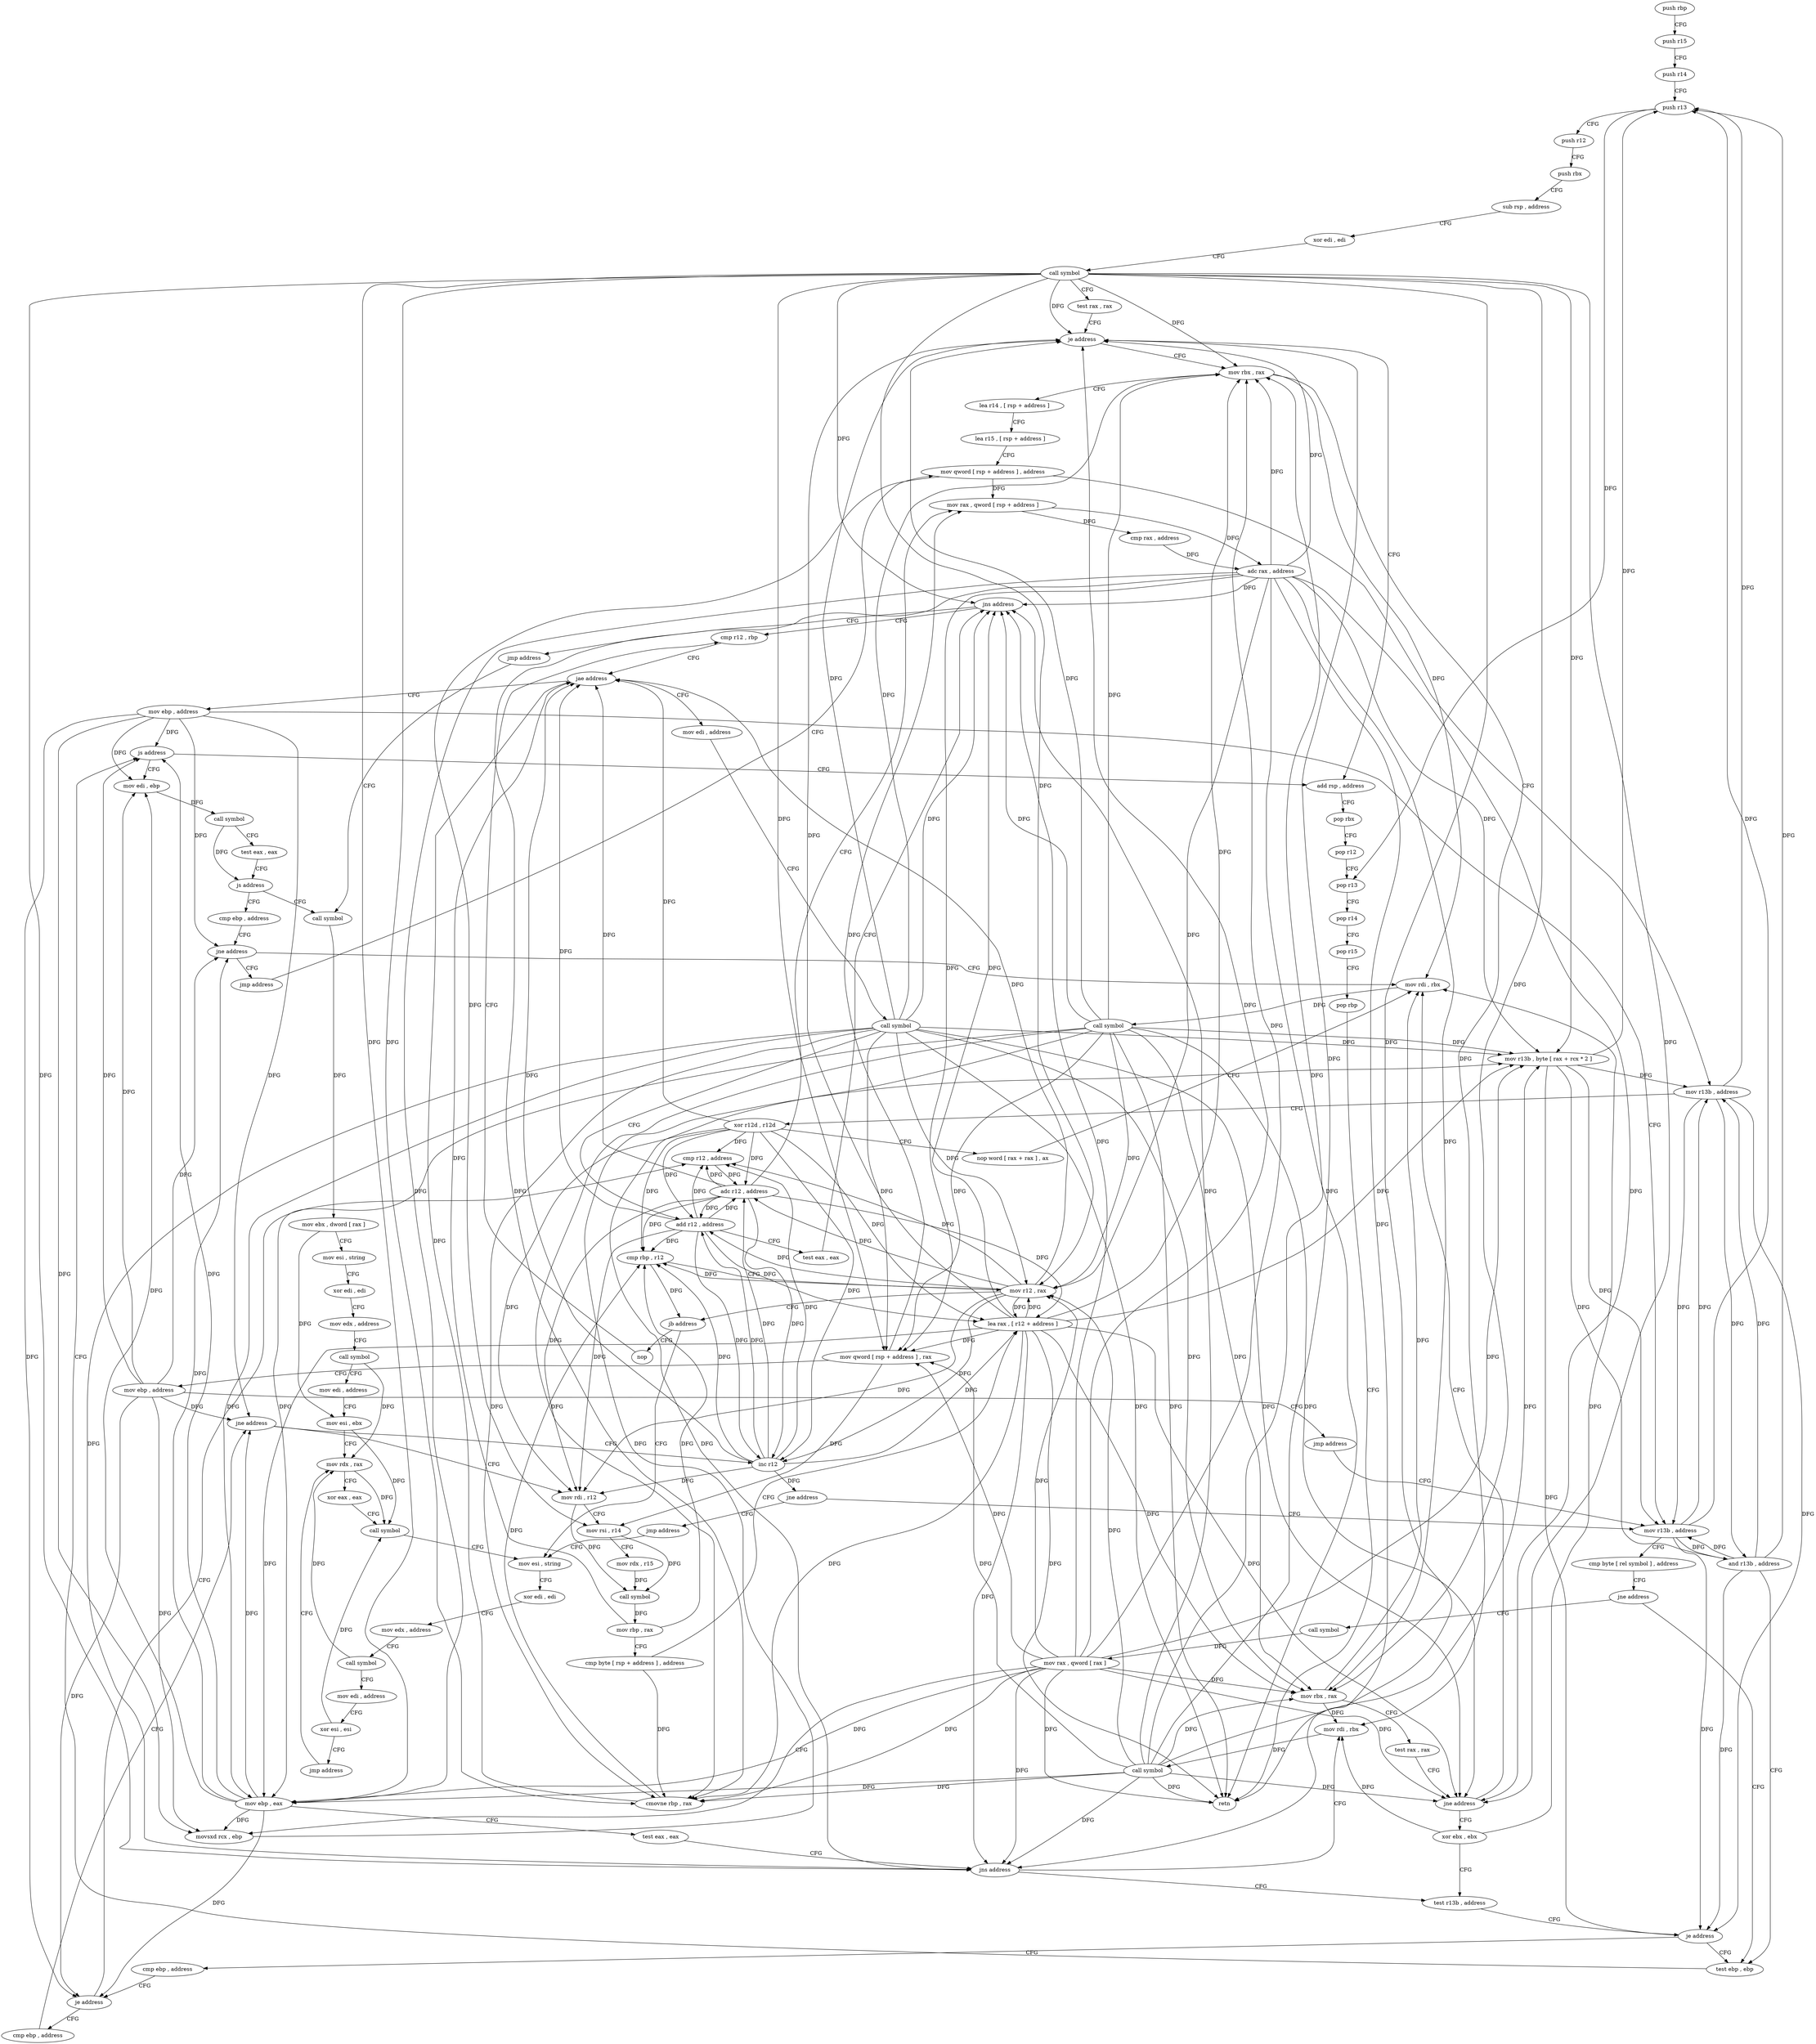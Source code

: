 digraph "func" {
"4201024" [label = "push rbp" ]
"4201025" [label = "push r15" ]
"4201027" [label = "push r14" ]
"4201029" [label = "push r13" ]
"4201031" [label = "push r12" ]
"4201033" [label = "push rbx" ]
"4201034" [label = "sub rsp , address" ]
"4201038" [label = "xor edi , edi" ]
"4201040" [label = "call symbol" ]
"4201045" [label = "test rax , rax" ]
"4201048" [label = "je address" ]
"4201314" [label = "add rsp , address" ]
"4201054" [label = "mov rbx , rax" ]
"4201318" [label = "pop rbx" ]
"4201319" [label = "pop r12" ]
"4201321" [label = "pop r13" ]
"4201323" [label = "pop r14" ]
"4201325" [label = "pop r15" ]
"4201327" [label = "pop rbp" ]
"4201328" [label = "retn" ]
"4201057" [label = "lea r14 , [ rsp + address ]" ]
"4201062" [label = "lea r15 , [ rsp + address ]" ]
"4201067" [label = "mov qword [ rsp + address ] , address" ]
"4201120" [label = "test r13b , address" ]
"4201124" [label = "je address" ]
"4201285" [label = "test ebp , ebp" ]
"4201130" [label = "cmp ebp , address" ]
"4201102" [label = "mov rdi , rbx" ]
"4201105" [label = "call symbol" ]
"4201110" [label = "mov rbx , rax" ]
"4201113" [label = "test rax , rax" ]
"4201116" [label = "jne address" ]
"4201088" [label = "mov rdi , rbx" ]
"4201118" [label = "xor ebx , ebx" ]
"4201287" [label = "js address" ]
"4201289" [label = "mov edi , ebp" ]
"4201133" [label = "je address" ]
"4201209" [label = "cmp r12 , address" ]
"4201135" [label = "cmp ebp , address" ]
"4201091" [label = "call symbol" ]
"4201096" [label = "mov ebp , eax" ]
"4201098" [label = "test eax , eax" ]
"4201100" [label = "jns address" ]
"4201291" [label = "call symbol" ]
"4201296" [label = "test eax , eax" ]
"4201298" [label = "js address" ]
"4201329" [label = "call symbol" ]
"4201300" [label = "cmp ebp , address" ]
"4201213" [label = "adc r12 , address" ]
"4201217" [label = "mov rax , qword [ rsp + address ]" ]
"4201222" [label = "cmp rax , address" ]
"4201226" [label = "adc rax , address" ]
"4201230" [label = "mov qword [ rsp + address ] , rax" ]
"4201235" [label = "mov ebp , address" ]
"4201240" [label = "jmp address" ]
"4201254" [label = "mov r13b , address" ]
"4201138" [label = "jne address" ]
"4201242" [label = "inc r12" ]
"4201140" [label = "mov rdi , r12" ]
"4201334" [label = "mov ebx , dword [ rax ]" ]
"4201336" [label = "mov esi , string" ]
"4201341" [label = "xor edi , edi" ]
"4201343" [label = "mov edx , address" ]
"4201348" [label = "call symbol" ]
"4201353" [label = "mov edi , address" ]
"4201358" [label = "mov esi , ebx" ]
"4201360" [label = "mov rdx , rax" ]
"4201303" [label = "jne address" ]
"4201309" [label = "jmp address" ]
"4201257" [label = "cmp byte [ rel symbol ] , address" ]
"4201264" [label = "jne address" ]
"4201266" [label = "call symbol" ]
"4201245" [label = "jne address" ]
"4201247" [label = "jmp address" ]
"4201143" [label = "mov rsi , r14" ]
"4201146" [label = "mov rdx , r15" ]
"4201149" [label = "call symbol" ]
"4201154" [label = "mov rbp , rax" ]
"4201157" [label = "cmp byte [ rsp + address ] , address" ]
"4201162" [label = "lea rax , [ r12 + address ]" ]
"4201167" [label = "cmovne rbp , rax" ]
"4201171" [label = "cmp rbp , r12" ]
"4201174" [label = "mov r12 , rax" ]
"4201177" [label = "jb address" ]
"4201370" [label = "mov esi , string" ]
"4201183" [label = "nop" ]
"4201363" [label = "xor eax , eax" ]
"4201365" [label = "call symbol" ]
"4201271" [label = "mov rax , qword [ rax ]" ]
"4201274" [label = "movsxd rcx , ebp" ]
"4201277" [label = "mov r13b , byte [ rax + rcx * 2 ]" ]
"4201281" [label = "and r13b , address" ]
"4201375" [label = "xor edi , edi" ]
"4201377" [label = "mov edx , address" ]
"4201382" [label = "call symbol" ]
"4201387" [label = "mov edi , address" ]
"4201392" [label = "xor esi , esi" ]
"4201394" [label = "jmp address" ]
"4201184" [label = "cmp r12 , rbp" ]
"4201076" [label = "mov r13b , address" ]
"4201079" [label = "xor r12d , r12d" ]
"4201082" [label = "nop word [ rax + rax ] , ax" ]
"4201249" [label = "mov ebp , address" ]
"4201189" [label = "mov edi , address" ]
"4201194" [label = "call symbol" ]
"4201199" [label = "add r12 , address" ]
"4201203" [label = "test eax , eax" ]
"4201205" [label = "jns address" ]
"4201207" [label = "jmp address" ]
"4201187" [label = "jae address" ]
"4201024" -> "4201025" [ label = "CFG" ]
"4201025" -> "4201027" [ label = "CFG" ]
"4201027" -> "4201029" [ label = "CFG" ]
"4201029" -> "4201031" [ label = "CFG" ]
"4201029" -> "4201321" [ label = "DFG" ]
"4201031" -> "4201033" [ label = "CFG" ]
"4201033" -> "4201034" [ label = "CFG" ]
"4201034" -> "4201038" [ label = "CFG" ]
"4201038" -> "4201040" [ label = "CFG" ]
"4201040" -> "4201045" [ label = "CFG" ]
"4201040" -> "4201048" [ label = "DFG" ]
"4201040" -> "4201328" [ label = "DFG" ]
"4201040" -> "4201054" [ label = "DFG" ]
"4201040" -> "4201096" [ label = "DFG" ]
"4201040" -> "4201100" [ label = "DFG" ]
"4201040" -> "4201110" [ label = "DFG" ]
"4201040" -> "4201116" [ label = "DFG" ]
"4201040" -> "4201230" [ label = "DFG" ]
"4201040" -> "4201277" [ label = "DFG" ]
"4201040" -> "4201167" [ label = "DFG" ]
"4201040" -> "4201174" [ label = "DFG" ]
"4201040" -> "4201205" [ label = "DFG" ]
"4201045" -> "4201048" [ label = "CFG" ]
"4201048" -> "4201314" [ label = "CFG" ]
"4201048" -> "4201054" [ label = "CFG" ]
"4201314" -> "4201318" [ label = "CFG" ]
"4201054" -> "4201057" [ label = "CFG" ]
"4201054" -> "4201088" [ label = "DFG" ]
"4201054" -> "4201102" [ label = "DFG" ]
"4201318" -> "4201319" [ label = "CFG" ]
"4201319" -> "4201321" [ label = "CFG" ]
"4201321" -> "4201323" [ label = "CFG" ]
"4201323" -> "4201325" [ label = "CFG" ]
"4201325" -> "4201327" [ label = "CFG" ]
"4201327" -> "4201328" [ label = "CFG" ]
"4201057" -> "4201062" [ label = "CFG" ]
"4201062" -> "4201067" [ label = "CFG" ]
"4201067" -> "4201076" [ label = "CFG" ]
"4201067" -> "4201217" [ label = "DFG" ]
"4201067" -> "4201143" [ label = "DFG" ]
"4201120" -> "4201124" [ label = "CFG" ]
"4201124" -> "4201285" [ label = "CFG" ]
"4201124" -> "4201130" [ label = "CFG" ]
"4201285" -> "4201287" [ label = "CFG" ]
"4201130" -> "4201133" [ label = "CFG" ]
"4201102" -> "4201105" [ label = "DFG" ]
"4201105" -> "4201110" [ label = "DFG" ]
"4201105" -> "4201048" [ label = "DFG" ]
"4201105" -> "4201054" [ label = "DFG" ]
"4201105" -> "4201096" [ label = "DFG" ]
"4201105" -> "4201100" [ label = "DFG" ]
"4201105" -> "4201328" [ label = "DFG" ]
"4201105" -> "4201116" [ label = "DFG" ]
"4201105" -> "4201230" [ label = "DFG" ]
"4201105" -> "4201277" [ label = "DFG" ]
"4201105" -> "4201167" [ label = "DFG" ]
"4201105" -> "4201174" [ label = "DFG" ]
"4201105" -> "4201205" [ label = "DFG" ]
"4201110" -> "4201113" [ label = "CFG" ]
"4201110" -> "4201088" [ label = "DFG" ]
"4201110" -> "4201102" [ label = "DFG" ]
"4201113" -> "4201116" [ label = "CFG" ]
"4201116" -> "4201088" [ label = "CFG" ]
"4201116" -> "4201118" [ label = "CFG" ]
"4201088" -> "4201091" [ label = "DFG" ]
"4201118" -> "4201120" [ label = "CFG" ]
"4201118" -> "4201088" [ label = "DFG" ]
"4201118" -> "4201102" [ label = "DFG" ]
"4201287" -> "4201314" [ label = "CFG" ]
"4201287" -> "4201289" [ label = "CFG" ]
"4201289" -> "4201291" [ label = "DFG" ]
"4201133" -> "4201209" [ label = "CFG" ]
"4201133" -> "4201135" [ label = "CFG" ]
"4201209" -> "4201213" [ label = "DFG" ]
"4201135" -> "4201138" [ label = "CFG" ]
"4201091" -> "4201096" [ label = "DFG" ]
"4201091" -> "4201048" [ label = "DFG" ]
"4201091" -> "4201054" [ label = "DFG" ]
"4201091" -> "4201328" [ label = "DFG" ]
"4201091" -> "4201100" [ label = "DFG" ]
"4201091" -> "4201110" [ label = "DFG" ]
"4201091" -> "4201116" [ label = "DFG" ]
"4201091" -> "4201230" [ label = "DFG" ]
"4201091" -> "4201277" [ label = "DFG" ]
"4201091" -> "4201167" [ label = "DFG" ]
"4201091" -> "4201174" [ label = "DFG" ]
"4201091" -> "4201205" [ label = "DFG" ]
"4201096" -> "4201098" [ label = "CFG" ]
"4201096" -> "4201287" [ label = "DFG" ]
"4201096" -> "4201133" [ label = "DFG" ]
"4201096" -> "4201289" [ label = "DFG" ]
"4201096" -> "4201138" [ label = "DFG" ]
"4201096" -> "4201303" [ label = "DFG" ]
"4201096" -> "4201274" [ label = "DFG" ]
"4201098" -> "4201100" [ label = "CFG" ]
"4201100" -> "4201120" [ label = "CFG" ]
"4201100" -> "4201102" [ label = "CFG" ]
"4201291" -> "4201296" [ label = "CFG" ]
"4201291" -> "4201298" [ label = "DFG" ]
"4201296" -> "4201298" [ label = "CFG" ]
"4201298" -> "4201329" [ label = "CFG" ]
"4201298" -> "4201300" [ label = "CFG" ]
"4201329" -> "4201334" [ label = "DFG" ]
"4201300" -> "4201303" [ label = "CFG" ]
"4201213" -> "4201217" [ label = "CFG" ]
"4201213" -> "4201209" [ label = "DFG" ]
"4201213" -> "4201242" [ label = "DFG" ]
"4201213" -> "4201140" [ label = "DFG" ]
"4201213" -> "4201162" [ label = "DFG" ]
"4201213" -> "4201171" [ label = "DFG" ]
"4201213" -> "4201187" [ label = "DFG" ]
"4201213" -> "4201199" [ label = "DFG" ]
"4201217" -> "4201222" [ label = "DFG" ]
"4201217" -> "4201226" [ label = "DFG" ]
"4201222" -> "4201226" [ label = "DFG" ]
"4201226" -> "4201230" [ label = "DFG" ]
"4201226" -> "4201048" [ label = "DFG" ]
"4201226" -> "4201054" [ label = "DFG" ]
"4201226" -> "4201096" [ label = "DFG" ]
"4201226" -> "4201100" [ label = "DFG" ]
"4201226" -> "4201110" [ label = "DFG" ]
"4201226" -> "4201116" [ label = "DFG" ]
"4201226" -> "4201328" [ label = "DFG" ]
"4201226" -> "4201277" [ label = "DFG" ]
"4201226" -> "4201167" [ label = "DFG" ]
"4201226" -> "4201174" [ label = "DFG" ]
"4201226" -> "4201205" [ label = "DFG" ]
"4201230" -> "4201235" [ label = "CFG" ]
"4201230" -> "4201217" [ label = "DFG" ]
"4201230" -> "4201143" [ label = "DFG" ]
"4201235" -> "4201240" [ label = "CFG" ]
"4201235" -> "4201287" [ label = "DFG" ]
"4201235" -> "4201133" [ label = "DFG" ]
"4201235" -> "4201289" [ label = "DFG" ]
"4201235" -> "4201138" [ label = "DFG" ]
"4201235" -> "4201303" [ label = "DFG" ]
"4201235" -> "4201274" [ label = "DFG" ]
"4201240" -> "4201254" [ label = "CFG" ]
"4201254" -> "4201257" [ label = "CFG" ]
"4201254" -> "4201029" [ label = "DFG" ]
"4201254" -> "4201076" [ label = "DFG" ]
"4201254" -> "4201124" [ label = "DFG" ]
"4201254" -> "4201281" [ label = "DFG" ]
"4201138" -> "4201242" [ label = "CFG" ]
"4201138" -> "4201140" [ label = "CFG" ]
"4201242" -> "4201245" [ label = "DFG" ]
"4201242" -> "4201209" [ label = "DFG" ]
"4201242" -> "4201213" [ label = "DFG" ]
"4201242" -> "4201140" [ label = "DFG" ]
"4201242" -> "4201162" [ label = "DFG" ]
"4201242" -> "4201171" [ label = "DFG" ]
"4201242" -> "4201187" [ label = "DFG" ]
"4201242" -> "4201199" [ label = "DFG" ]
"4201140" -> "4201143" [ label = "CFG" ]
"4201140" -> "4201149" [ label = "DFG" ]
"4201334" -> "4201336" [ label = "CFG" ]
"4201334" -> "4201358" [ label = "DFG" ]
"4201336" -> "4201341" [ label = "CFG" ]
"4201341" -> "4201343" [ label = "CFG" ]
"4201343" -> "4201348" [ label = "CFG" ]
"4201348" -> "4201353" [ label = "CFG" ]
"4201348" -> "4201360" [ label = "DFG" ]
"4201353" -> "4201358" [ label = "CFG" ]
"4201358" -> "4201360" [ label = "CFG" ]
"4201358" -> "4201365" [ label = "DFG" ]
"4201360" -> "4201363" [ label = "CFG" ]
"4201360" -> "4201365" [ label = "DFG" ]
"4201303" -> "4201088" [ label = "CFG" ]
"4201303" -> "4201309" [ label = "CFG" ]
"4201309" -> "4201067" [ label = "CFG" ]
"4201257" -> "4201264" [ label = "CFG" ]
"4201264" -> "4201285" [ label = "CFG" ]
"4201264" -> "4201266" [ label = "CFG" ]
"4201266" -> "4201271" [ label = "DFG" ]
"4201245" -> "4201254" [ label = "CFG" ]
"4201245" -> "4201247" [ label = "CFG" ]
"4201247" -> "4201370" [ label = "CFG" ]
"4201143" -> "4201146" [ label = "CFG" ]
"4201143" -> "4201149" [ label = "DFG" ]
"4201146" -> "4201149" [ label = "DFG" ]
"4201149" -> "4201154" [ label = "DFG" ]
"4201154" -> "4201157" [ label = "CFG" ]
"4201154" -> "4201171" [ label = "DFG" ]
"4201154" -> "4201187" [ label = "DFG" ]
"4201157" -> "4201162" [ label = "CFG" ]
"4201157" -> "4201167" [ label = "DFG" ]
"4201162" -> "4201167" [ label = "DFG" ]
"4201162" -> "4201048" [ label = "DFG" ]
"4201162" -> "4201054" [ label = "DFG" ]
"4201162" -> "4201096" [ label = "DFG" ]
"4201162" -> "4201100" [ label = "DFG" ]
"4201162" -> "4201110" [ label = "DFG" ]
"4201162" -> "4201116" [ label = "DFG" ]
"4201162" -> "4201230" [ label = "DFG" ]
"4201162" -> "4201328" [ label = "DFG" ]
"4201162" -> "4201277" [ label = "DFG" ]
"4201162" -> "4201174" [ label = "DFG" ]
"4201162" -> "4201205" [ label = "DFG" ]
"4201167" -> "4201171" [ label = "DFG" ]
"4201167" -> "4201187" [ label = "DFG" ]
"4201171" -> "4201174" [ label = "CFG" ]
"4201171" -> "4201177" [ label = "DFG" ]
"4201174" -> "4201177" [ label = "CFG" ]
"4201174" -> "4201209" [ label = "DFG" ]
"4201174" -> "4201242" [ label = "DFG" ]
"4201174" -> "4201140" [ label = "DFG" ]
"4201174" -> "4201162" [ label = "DFG" ]
"4201174" -> "4201171" [ label = "DFG" ]
"4201174" -> "4201213" [ label = "DFG" ]
"4201174" -> "4201187" [ label = "DFG" ]
"4201174" -> "4201199" [ label = "DFG" ]
"4201177" -> "4201370" [ label = "CFG" ]
"4201177" -> "4201183" [ label = "CFG" ]
"4201370" -> "4201375" [ label = "CFG" ]
"4201183" -> "4201184" [ label = "CFG" ]
"4201363" -> "4201365" [ label = "CFG" ]
"4201365" -> "4201370" [ label = "CFG" ]
"4201271" -> "4201274" [ label = "CFG" ]
"4201271" -> "4201048" [ label = "DFG" ]
"4201271" -> "4201054" [ label = "DFG" ]
"4201271" -> "4201096" [ label = "DFG" ]
"4201271" -> "4201100" [ label = "DFG" ]
"4201271" -> "4201110" [ label = "DFG" ]
"4201271" -> "4201116" [ label = "DFG" ]
"4201271" -> "4201230" [ label = "DFG" ]
"4201271" -> "4201328" [ label = "DFG" ]
"4201271" -> "4201277" [ label = "DFG" ]
"4201271" -> "4201167" [ label = "DFG" ]
"4201271" -> "4201174" [ label = "DFG" ]
"4201271" -> "4201205" [ label = "DFG" ]
"4201274" -> "4201277" [ label = "DFG" ]
"4201277" -> "4201281" [ label = "DFG" ]
"4201277" -> "4201029" [ label = "DFG" ]
"4201277" -> "4201076" [ label = "DFG" ]
"4201277" -> "4201124" [ label = "DFG" ]
"4201277" -> "4201254" [ label = "DFG" ]
"4201281" -> "4201285" [ label = "CFG" ]
"4201281" -> "4201029" [ label = "DFG" ]
"4201281" -> "4201076" [ label = "DFG" ]
"4201281" -> "4201124" [ label = "DFG" ]
"4201281" -> "4201254" [ label = "DFG" ]
"4201375" -> "4201377" [ label = "CFG" ]
"4201377" -> "4201382" [ label = "CFG" ]
"4201382" -> "4201387" [ label = "CFG" ]
"4201382" -> "4201360" [ label = "DFG" ]
"4201387" -> "4201392" [ label = "CFG" ]
"4201392" -> "4201394" [ label = "CFG" ]
"4201392" -> "4201365" [ label = "DFG" ]
"4201394" -> "4201360" [ label = "CFG" ]
"4201184" -> "4201187" [ label = "CFG" ]
"4201076" -> "4201079" [ label = "CFG" ]
"4201076" -> "4201029" [ label = "DFG" ]
"4201076" -> "4201124" [ label = "DFG" ]
"4201076" -> "4201254" [ label = "DFG" ]
"4201076" -> "4201281" [ label = "DFG" ]
"4201079" -> "4201082" [ label = "CFG" ]
"4201079" -> "4201209" [ label = "DFG" ]
"4201079" -> "4201213" [ label = "DFG" ]
"4201079" -> "4201242" [ label = "DFG" ]
"4201079" -> "4201140" [ label = "DFG" ]
"4201079" -> "4201162" [ label = "DFG" ]
"4201079" -> "4201171" [ label = "DFG" ]
"4201079" -> "4201187" [ label = "DFG" ]
"4201079" -> "4201199" [ label = "DFG" ]
"4201082" -> "4201088" [ label = "CFG" ]
"4201249" -> "4201254" [ label = "CFG" ]
"4201249" -> "4201287" [ label = "DFG" ]
"4201249" -> "4201133" [ label = "DFG" ]
"4201249" -> "4201289" [ label = "DFG" ]
"4201249" -> "4201138" [ label = "DFG" ]
"4201249" -> "4201303" [ label = "DFG" ]
"4201249" -> "4201274" [ label = "DFG" ]
"4201189" -> "4201194" [ label = "CFG" ]
"4201194" -> "4201199" [ label = "CFG" ]
"4201194" -> "4201048" [ label = "DFG" ]
"4201194" -> "4201054" [ label = "DFG" ]
"4201194" -> "4201096" [ label = "DFG" ]
"4201194" -> "4201100" [ label = "DFG" ]
"4201194" -> "4201110" [ label = "DFG" ]
"4201194" -> "4201116" [ label = "DFG" ]
"4201194" -> "4201230" [ label = "DFG" ]
"4201194" -> "4201167" [ label = "DFG" ]
"4201194" -> "4201174" [ label = "DFG" ]
"4201194" -> "4201328" [ label = "DFG" ]
"4201194" -> "4201277" [ label = "DFG" ]
"4201194" -> "4201205" [ label = "DFG" ]
"4201199" -> "4201203" [ label = "CFG" ]
"4201199" -> "4201209" [ label = "DFG" ]
"4201199" -> "4201242" [ label = "DFG" ]
"4201199" -> "4201140" [ label = "DFG" ]
"4201199" -> "4201162" [ label = "DFG" ]
"4201199" -> "4201171" [ label = "DFG" ]
"4201199" -> "4201213" [ label = "DFG" ]
"4201199" -> "4201187" [ label = "DFG" ]
"4201203" -> "4201205" [ label = "CFG" ]
"4201205" -> "4201184" [ label = "CFG" ]
"4201205" -> "4201207" [ label = "CFG" ]
"4201207" -> "4201329" [ label = "CFG" ]
"4201187" -> "4201249" [ label = "CFG" ]
"4201187" -> "4201189" [ label = "CFG" ]
}
